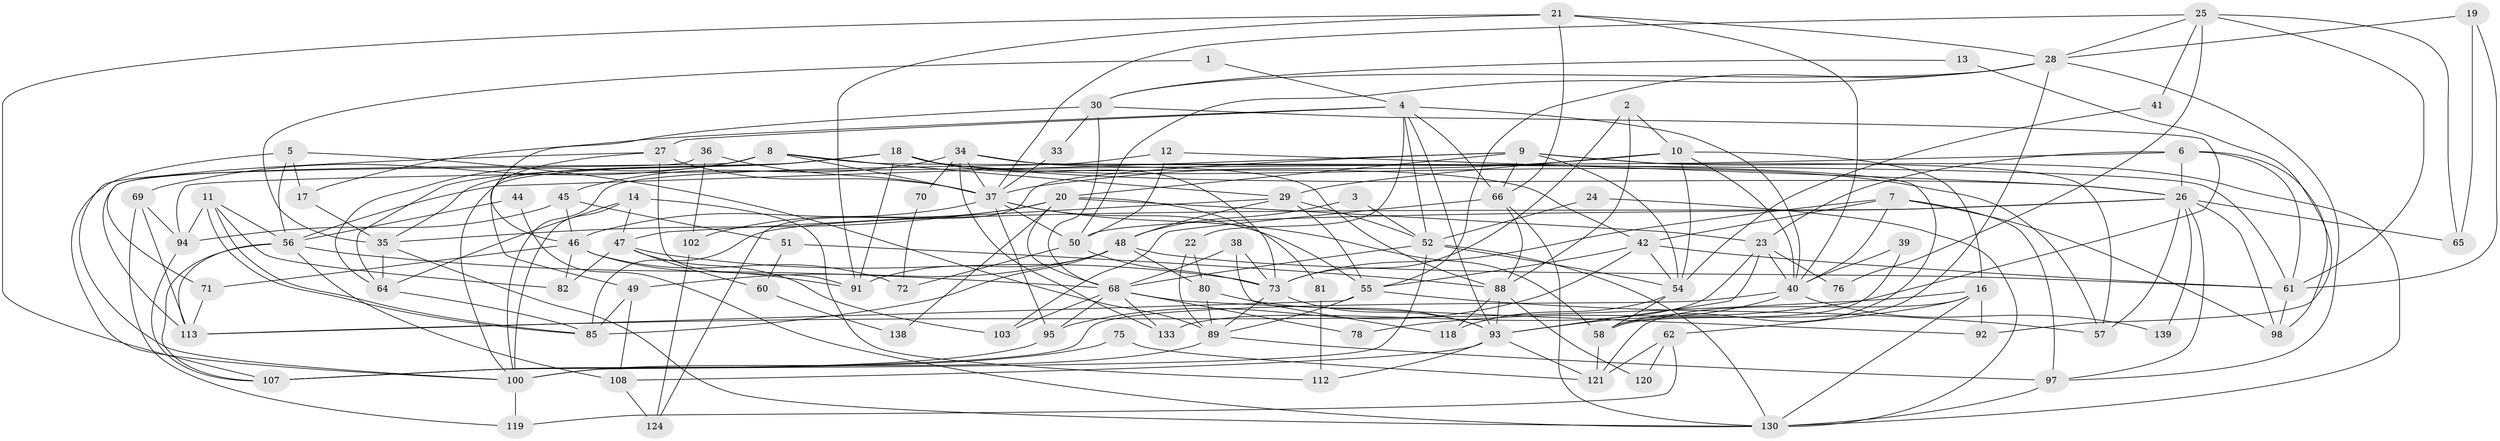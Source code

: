 // original degree distribution, {2: 0.15827338129496402, 3: 0.2805755395683453, 5: 0.2158273381294964, 4: 0.2014388489208633, 6: 0.08633093525179857, 7: 0.03597122302158273, 8: 0.014388489208633094, 10: 0.007194244604316547}
// Generated by graph-tools (version 1.1) at 2025/11/02/27/25 16:11:16]
// undirected, 97 vertices, 234 edges
graph export_dot {
graph [start="1"]
  node [color=gray90,style=filled];
  1;
  2;
  3;
  4 [super="+123"];
  5 [super="+74"];
  6 [super="+110"];
  7 [super="+127"];
  8;
  9 [super="+132"];
  10 [super="+15"];
  11;
  12;
  13;
  14 [super="+53"];
  16 [super="+67"];
  17;
  18 [super="+32"];
  19 [super="+83"];
  20 [super="+129"];
  21 [super="+77"];
  22 [super="+86"];
  23 [super="+90"];
  24;
  25 [super="+31"];
  26 [super="+122"];
  27 [super="+84"];
  28;
  29 [super="+117"];
  30 [super="+137"];
  33;
  34 [super="+116"];
  35 [super="+63"];
  36;
  37 [super="+115"];
  38;
  39;
  40 [super="+43"];
  41;
  42;
  44;
  45 [super="+109"];
  46 [super="+96"];
  47;
  48 [super="+136"];
  49;
  50 [super="+111"];
  51;
  52 [super="+79"];
  54 [super="+114"];
  55 [super="+87"];
  56 [super="+59"];
  57;
  58;
  60;
  61;
  62;
  64;
  65;
  66 [super="+128"];
  68 [super="+104"];
  69 [super="+105"];
  70;
  71;
  72;
  73 [super="+101"];
  75;
  76;
  78;
  80;
  81;
  82;
  85;
  88 [super="+135"];
  89 [super="+126"];
  91;
  92;
  93 [super="+134"];
  94;
  95 [super="+99"];
  97;
  98;
  100 [super="+106"];
  102;
  103;
  107 [super="+125"];
  108;
  112;
  113 [super="+131"];
  118;
  119;
  120;
  121;
  124;
  130;
  133;
  138;
  139;
  1 -- 4;
  1 -- 35;
  2 -- 10;
  2 -- 73;
  2 -- 88;
  3 -- 52;
  3 -- 48;
  4 -- 40;
  4 -- 22;
  4 -- 17;
  4 -- 66;
  4 -- 52;
  4 -- 93;
  4 -- 27;
  5 -- 17;
  5 -- 100;
  5 -- 56;
  5 -- 89;
  6 -- 61;
  6 -- 94;
  6 -- 23;
  6 -- 26;
  6 -- 98;
  7 -- 98;
  7 -- 97;
  7 -- 42;
  7 -- 40;
  7 -- 73;
  8 -- 37;
  8 -- 61;
  8 -- 64;
  8 -- 113;
  8 -- 29;
  8 -- 69;
  9 -- 54;
  9 -- 124;
  9 -- 57;
  9 -- 56;
  9 -- 130;
  9 -- 66;
  9 -- 20;
  10 -- 29;
  10 -- 40;
  10 -- 16;
  10 -- 37;
  10 -- 54;
  11 -- 85;
  11 -- 85;
  11 -- 82;
  11 -- 94;
  11 -- 56;
  12 -- 26;
  12 -- 50;
  12 -- 100;
  13 -- 30;
  13 -- 92;
  14 -- 100 [weight=2];
  14 -- 64;
  14 -- 112;
  14 -- 47;
  16 -- 92;
  16 -- 113;
  16 -- 130;
  16 -- 121;
  16 -- 62;
  17 -- 35;
  18 -- 73;
  18 -- 42;
  18 -- 64;
  18 -- 91;
  18 -- 100;
  18 -- 57;
  18 -- 26;
  18 -- 35;
  19 -- 61;
  19 -- 28;
  19 -- 65;
  20 -- 23;
  20 -- 68;
  20 -- 138;
  20 -- 81;
  20 -- 35;
  20 -- 102;
  21 -- 28;
  21 -- 91;
  21 -- 66;
  21 -- 40;
  21 -- 107;
  22 -- 80;
  22 -- 89 [weight=2];
  23 -- 76;
  23 -- 93;
  23 -- 40;
  23 -- 133;
  24 -- 130;
  24 -- 52;
  25 -- 61;
  25 -- 37;
  25 -- 76;
  25 -- 65;
  25 -- 28;
  25 -- 41;
  26 -- 97;
  26 -- 98;
  26 -- 139;
  26 -- 65;
  26 -- 50;
  26 -- 85;
  26 -- 57;
  27 -- 37;
  27 -- 71;
  27 -- 91;
  27 -- 49;
  28 -- 97;
  28 -- 55;
  28 -- 58;
  28 -- 50;
  28 -- 30;
  29 -- 47;
  29 -- 48;
  29 -- 55;
  29 -- 52;
  30 -- 33;
  30 -- 78;
  30 -- 46;
  30 -- 68;
  33 -- 37;
  34 -- 58;
  34 -- 133;
  34 -- 37;
  34 -- 70;
  34 -- 88;
  34 -- 45;
  35 -- 64;
  35 -- 130;
  36 -- 100;
  36 -- 102;
  36 -- 37;
  37 -- 50;
  37 -- 46;
  37 -- 58;
  37 -- 55;
  37 -- 95;
  38 -- 118;
  38 -- 73;
  38 -- 68;
  39 -- 58;
  39 -- 40;
  40 -- 139;
  40 -- 93;
  40 -- 107;
  41 -- 54;
  42 -- 61;
  42 -- 95;
  42 -- 54;
  42 -- 55;
  44 -- 130;
  44 -- 56;
  45 -- 51;
  45 -- 94;
  45 -- 46;
  46 -- 72;
  46 -- 82;
  46 -- 71;
  46 -- 91;
  47 -- 60;
  47 -- 82;
  47 -- 103;
  47 -- 73;
  48 -- 91;
  48 -- 80;
  48 -- 49;
  48 -- 85;
  48 -- 61;
  49 -- 85;
  49 -- 108;
  50 -- 73;
  50 -- 72;
  51 -- 88;
  51 -- 60;
  52 -- 54;
  52 -- 130;
  52 -- 100;
  52 -- 68;
  54 -- 58;
  54 -- 118;
  55 -- 57;
  55 -- 113;
  55 -- 89;
  56 -- 107;
  56 -- 68;
  56 -- 108;
  56 -- 113;
  58 -- 121;
  60 -- 138;
  61 -- 98;
  62 -- 121;
  62 -- 119;
  62 -- 120;
  64 -- 85;
  66 -- 130;
  66 -- 103;
  66 -- 88;
  68 -- 103;
  68 -- 92;
  68 -- 133;
  68 -- 78;
  68 -- 95;
  69 -- 94;
  69 -- 113;
  69 -- 119;
  70 -- 72;
  71 -- 113;
  73 -- 93;
  73 -- 89;
  75 -- 121;
  75 -- 107;
  80 -- 93;
  80 -- 89;
  81 -- 112;
  88 -- 118;
  88 -- 120;
  88 -- 93;
  89 -- 100;
  89 -- 97;
  93 -- 108;
  93 -- 112;
  93 -- 121;
  94 -- 107;
  95 -- 107;
  97 -- 130;
  100 -- 119;
  102 -- 124;
  108 -- 124;
}
